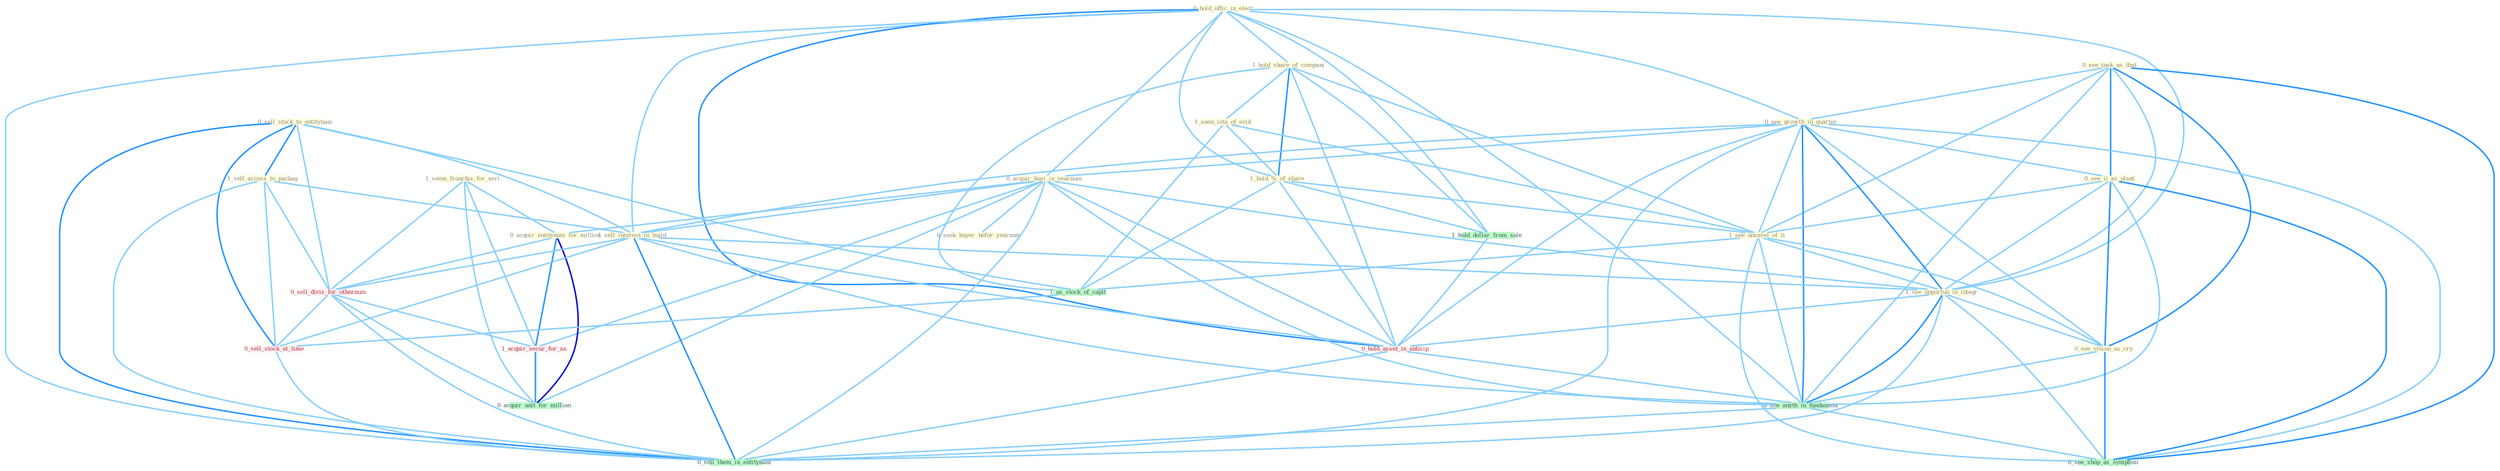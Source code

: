 Graph G{ 
    node
    [shape=polygon,style=filled,width=.5,height=.06,color="#BDFCC9",fixedsize=true,fontsize=4,
    fontcolor="#2f4f4f"];
    {node
    [color="#ffffe0", fontcolor="#8b7d6b"] "0_hold_offic_in_elect " "0_sell_stock_to_entitynam " "1_sell_access_to_packag " "0_see_task_as_that " "1_hold_share_of_compani " "1_seem_franchis_for_seri " "0_see_growth_in_quarter " "0_acquir_busi_in_yearnum " "0_see_it_as_plant " "0_acquir_entitynam_for_million " "0_seek_buyer_befor_yearnum " "1_seen_iota_of_evid " "1_hold_%_of_share " "1_see_unravel_of_it " "1_sell_interest_in_build " "1_see_opportun_in_integr " "0_see_vision_as_cry "}
{node [color="#fff0f5", fontcolor="#b22222"] "0_sell_divis_for_othernum " "1_acquir_secur_for_an " "0_hold_asset_in_anticip " "0_sell_stock_at_time "}
edge [color="#B0E2FF"];

	"0_hold_offic_in_elect " -- "1_hold_share_of_compani " [w="1", color="#87cefa" ];
	"0_hold_offic_in_elect " -- "0_see_growth_in_quarter " [w="1", color="#87cefa" ];
	"0_hold_offic_in_elect " -- "0_acquir_busi_in_yearnum " [w="1", color="#87cefa" ];
	"0_hold_offic_in_elect " -- "1_hold_%_of_share " [w="1", color="#87cefa" ];
	"0_hold_offic_in_elect " -- "1_sell_interest_in_build " [w="1", color="#87cefa" ];
	"0_hold_offic_in_elect " -- "1_see_opportun_in_integr " [w="1", color="#87cefa" ];
	"0_hold_offic_in_elect " -- "1_hold_dollar_from_sale " [w="1", color="#87cefa" ];
	"0_hold_offic_in_elect " -- "0_hold_asset_in_anticip " [w="2", color="#1e90ff" , len=0.8];
	"0_hold_offic_in_elect " -- "0_see_anyth_in_fundament " [w="1", color="#87cefa" ];
	"0_hold_offic_in_elect " -- "0_sell_them_in_entitynam " [w="1", color="#87cefa" ];
	"0_sell_stock_to_entitynam " -- "1_sell_access_to_packag " [w="2", color="#1e90ff" , len=0.8];
	"0_sell_stock_to_entitynam " -- "1_sell_interest_in_build " [w="1", color="#87cefa" ];
	"0_sell_stock_to_entitynam " -- "0_sell_divis_for_othernum " [w="1", color="#87cefa" ];
	"0_sell_stock_to_entitynam " -- "1_us_stock_of_capit " [w="1", color="#87cefa" ];
	"0_sell_stock_to_entitynam " -- "0_sell_stock_at_time " [w="2", color="#1e90ff" , len=0.8];
	"0_sell_stock_to_entitynam " -- "0_sell_them_in_entitynam " [w="2", color="#1e90ff" , len=0.8];
	"1_sell_access_to_packag " -- "1_sell_interest_in_build " [w="1", color="#87cefa" ];
	"1_sell_access_to_packag " -- "0_sell_divis_for_othernum " [w="1", color="#87cefa" ];
	"1_sell_access_to_packag " -- "0_sell_stock_at_time " [w="1", color="#87cefa" ];
	"1_sell_access_to_packag " -- "0_sell_them_in_entitynam " [w="1", color="#87cefa" ];
	"0_see_task_as_that " -- "0_see_growth_in_quarter " [w="1", color="#87cefa" ];
	"0_see_task_as_that " -- "0_see_it_as_plant " [w="2", color="#1e90ff" , len=0.8];
	"0_see_task_as_that " -- "1_see_unravel_of_it " [w="1", color="#87cefa" ];
	"0_see_task_as_that " -- "1_see_opportun_in_integr " [w="1", color="#87cefa" ];
	"0_see_task_as_that " -- "0_see_vision_as_cry " [w="2", color="#1e90ff" , len=0.8];
	"0_see_task_as_that " -- "0_see_anyth_in_fundament " [w="1", color="#87cefa" ];
	"0_see_task_as_that " -- "0_see_shop_as_symptom " [w="2", color="#1e90ff" , len=0.8];
	"1_hold_share_of_compani " -- "1_seen_iota_of_evid " [w="1", color="#87cefa" ];
	"1_hold_share_of_compani " -- "1_hold_%_of_share " [w="2", color="#1e90ff" , len=0.8];
	"1_hold_share_of_compani " -- "1_see_unravel_of_it " [w="1", color="#87cefa" ];
	"1_hold_share_of_compani " -- "1_us_stock_of_capit " [w="1", color="#87cefa" ];
	"1_hold_share_of_compani " -- "1_hold_dollar_from_sale " [w="1", color="#87cefa" ];
	"1_hold_share_of_compani " -- "0_hold_asset_in_anticip " [w="1", color="#87cefa" ];
	"1_seem_franchis_for_seri " -- "0_acquir_entitynam_for_million " [w="1", color="#87cefa" ];
	"1_seem_franchis_for_seri " -- "0_sell_divis_for_othernum " [w="1", color="#87cefa" ];
	"1_seem_franchis_for_seri " -- "1_acquir_secur_for_an " [w="1", color="#87cefa" ];
	"1_seem_franchis_for_seri " -- "0_acquir_unit_for_million " [w="1", color="#87cefa" ];
	"0_see_growth_in_quarter " -- "0_acquir_busi_in_yearnum " [w="1", color="#87cefa" ];
	"0_see_growth_in_quarter " -- "0_see_it_as_plant " [w="1", color="#87cefa" ];
	"0_see_growth_in_quarter " -- "1_see_unravel_of_it " [w="1", color="#87cefa" ];
	"0_see_growth_in_quarter " -- "1_sell_interest_in_build " [w="1", color="#87cefa" ];
	"0_see_growth_in_quarter " -- "1_see_opportun_in_integr " [w="2", color="#1e90ff" , len=0.8];
	"0_see_growth_in_quarter " -- "0_see_vision_as_cry " [w="1", color="#87cefa" ];
	"0_see_growth_in_quarter " -- "0_hold_asset_in_anticip " [w="1", color="#87cefa" ];
	"0_see_growth_in_quarter " -- "0_see_anyth_in_fundament " [w="2", color="#1e90ff" , len=0.8];
	"0_see_growth_in_quarter " -- "0_see_shop_as_symptom " [w="1", color="#87cefa" ];
	"0_see_growth_in_quarter " -- "0_sell_them_in_entitynam " [w="1", color="#87cefa" ];
	"0_acquir_busi_in_yearnum " -- "0_acquir_entitynam_for_million " [w="1", color="#87cefa" ];
	"0_acquir_busi_in_yearnum " -- "0_seek_buyer_befor_yearnum " [w="1", color="#87cefa" ];
	"0_acquir_busi_in_yearnum " -- "1_sell_interest_in_build " [w="1", color="#87cefa" ];
	"0_acquir_busi_in_yearnum " -- "1_see_opportun_in_integr " [w="1", color="#87cefa" ];
	"0_acquir_busi_in_yearnum " -- "1_acquir_secur_for_an " [w="1", color="#87cefa" ];
	"0_acquir_busi_in_yearnum " -- "0_hold_asset_in_anticip " [w="1", color="#87cefa" ];
	"0_acquir_busi_in_yearnum " -- "0_see_anyth_in_fundament " [w="1", color="#87cefa" ];
	"0_acquir_busi_in_yearnum " -- "0_acquir_unit_for_million " [w="1", color="#87cefa" ];
	"0_acquir_busi_in_yearnum " -- "0_sell_them_in_entitynam " [w="1", color="#87cefa" ];
	"0_see_it_as_plant " -- "1_see_unravel_of_it " [w="1", color="#87cefa" ];
	"0_see_it_as_plant " -- "1_see_opportun_in_integr " [w="1", color="#87cefa" ];
	"0_see_it_as_plant " -- "0_see_vision_as_cry " [w="2", color="#1e90ff" , len=0.8];
	"0_see_it_as_plant " -- "0_see_anyth_in_fundament " [w="1", color="#87cefa" ];
	"0_see_it_as_plant " -- "0_see_shop_as_symptom " [w="2", color="#1e90ff" , len=0.8];
	"0_acquir_entitynam_for_million " -- "0_sell_divis_for_othernum " [w="1", color="#87cefa" ];
	"0_acquir_entitynam_for_million " -- "1_acquir_secur_for_an " [w="2", color="#1e90ff" , len=0.8];
	"0_acquir_entitynam_for_million " -- "0_acquir_unit_for_million " [w="3", color="#0000cd" , len=0.6];
	"1_seen_iota_of_evid " -- "1_hold_%_of_share " [w="1", color="#87cefa" ];
	"1_seen_iota_of_evid " -- "1_see_unravel_of_it " [w="1", color="#87cefa" ];
	"1_seen_iota_of_evid " -- "1_us_stock_of_capit " [w="1", color="#87cefa" ];
	"1_hold_%_of_share " -- "1_see_unravel_of_it " [w="1", color="#87cefa" ];
	"1_hold_%_of_share " -- "1_us_stock_of_capit " [w="1", color="#87cefa" ];
	"1_hold_%_of_share " -- "1_hold_dollar_from_sale " [w="1", color="#87cefa" ];
	"1_hold_%_of_share " -- "0_hold_asset_in_anticip " [w="1", color="#87cefa" ];
	"1_see_unravel_of_it " -- "1_see_opportun_in_integr " [w="1", color="#87cefa" ];
	"1_see_unravel_of_it " -- "0_see_vision_as_cry " [w="1", color="#87cefa" ];
	"1_see_unravel_of_it " -- "1_us_stock_of_capit " [w="1", color="#87cefa" ];
	"1_see_unravel_of_it " -- "0_see_anyth_in_fundament " [w="1", color="#87cefa" ];
	"1_see_unravel_of_it " -- "0_see_shop_as_symptom " [w="1", color="#87cefa" ];
	"1_sell_interest_in_build " -- "1_see_opportun_in_integr " [w="1", color="#87cefa" ];
	"1_sell_interest_in_build " -- "0_sell_divis_for_othernum " [w="1", color="#87cefa" ];
	"1_sell_interest_in_build " -- "0_hold_asset_in_anticip " [w="1", color="#87cefa" ];
	"1_sell_interest_in_build " -- "0_sell_stock_at_time " [w="1", color="#87cefa" ];
	"1_sell_interest_in_build " -- "0_see_anyth_in_fundament " [w="1", color="#87cefa" ];
	"1_sell_interest_in_build " -- "0_sell_them_in_entitynam " [w="2", color="#1e90ff" , len=0.8];
	"1_see_opportun_in_integr " -- "0_see_vision_as_cry " [w="1", color="#87cefa" ];
	"1_see_opportun_in_integr " -- "0_hold_asset_in_anticip " [w="1", color="#87cefa" ];
	"1_see_opportun_in_integr " -- "0_see_anyth_in_fundament " [w="2", color="#1e90ff" , len=0.8];
	"1_see_opportun_in_integr " -- "0_see_shop_as_symptom " [w="1", color="#87cefa" ];
	"1_see_opportun_in_integr " -- "0_sell_them_in_entitynam " [w="1", color="#87cefa" ];
	"0_see_vision_as_cry " -- "0_see_anyth_in_fundament " [w="1", color="#87cefa" ];
	"0_see_vision_as_cry " -- "0_see_shop_as_symptom " [w="2", color="#1e90ff" , len=0.8];
	"0_sell_divis_for_othernum " -- "1_acquir_secur_for_an " [w="1", color="#87cefa" ];
	"0_sell_divis_for_othernum " -- "0_sell_stock_at_time " [w="1", color="#87cefa" ];
	"0_sell_divis_for_othernum " -- "0_acquir_unit_for_million " [w="1", color="#87cefa" ];
	"0_sell_divis_for_othernum " -- "0_sell_them_in_entitynam " [w="1", color="#87cefa" ];
	"1_acquir_secur_for_an " -- "0_acquir_unit_for_million " [w="2", color="#1e90ff" , len=0.8];
	"1_us_stock_of_capit " -- "0_sell_stock_at_time " [w="1", color="#87cefa" ];
	"1_hold_dollar_from_sale " -- "0_hold_asset_in_anticip " [w="1", color="#87cefa" ];
	"0_hold_asset_in_anticip " -- "0_see_anyth_in_fundament " [w="1", color="#87cefa" ];
	"0_hold_asset_in_anticip " -- "0_sell_them_in_entitynam " [w="1", color="#87cefa" ];
	"0_sell_stock_at_time " -- "0_sell_them_in_entitynam " [w="1", color="#87cefa" ];
	"0_see_anyth_in_fundament " -- "0_see_shop_as_symptom " [w="1", color="#87cefa" ];
	"0_see_anyth_in_fundament " -- "0_sell_them_in_entitynam " [w="1", color="#87cefa" ];
}